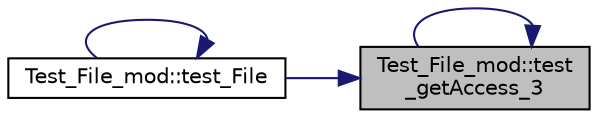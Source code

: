 digraph "Test_File_mod::test_getAccess_3"
{
 // LATEX_PDF_SIZE
  edge [fontname="Helvetica",fontsize="10",labelfontname="Helvetica",labelfontsize="10"];
  node [fontname="Helvetica",fontsize="10",shape=record];
  rankdir="RL";
  Node1 [label="Test_File_mod::test\l_getAccess_3",height=0.2,width=0.4,color="black", fillcolor="grey75", style="filled", fontcolor="black",tooltip="The input unit can point to any existing or non-existing opened or closed file at runtime."];
  Node1 -> Node2 [dir="back",color="midnightblue",fontsize="10",style="solid"];
  Node2 [label="Test_File_mod::test_File",height=0.2,width=0.4,color="black", fillcolor="white", style="filled",URL="$namespaceTest__File__mod.html#ad6243957e6e404e9749db50a2979b90c",tooltip=" "];
  Node2 -> Node2 [dir="back",color="midnightblue",fontsize="10",style="solid"];
  Node1 -> Node1 [dir="back",color="midnightblue",fontsize="10",style="solid"];
}

